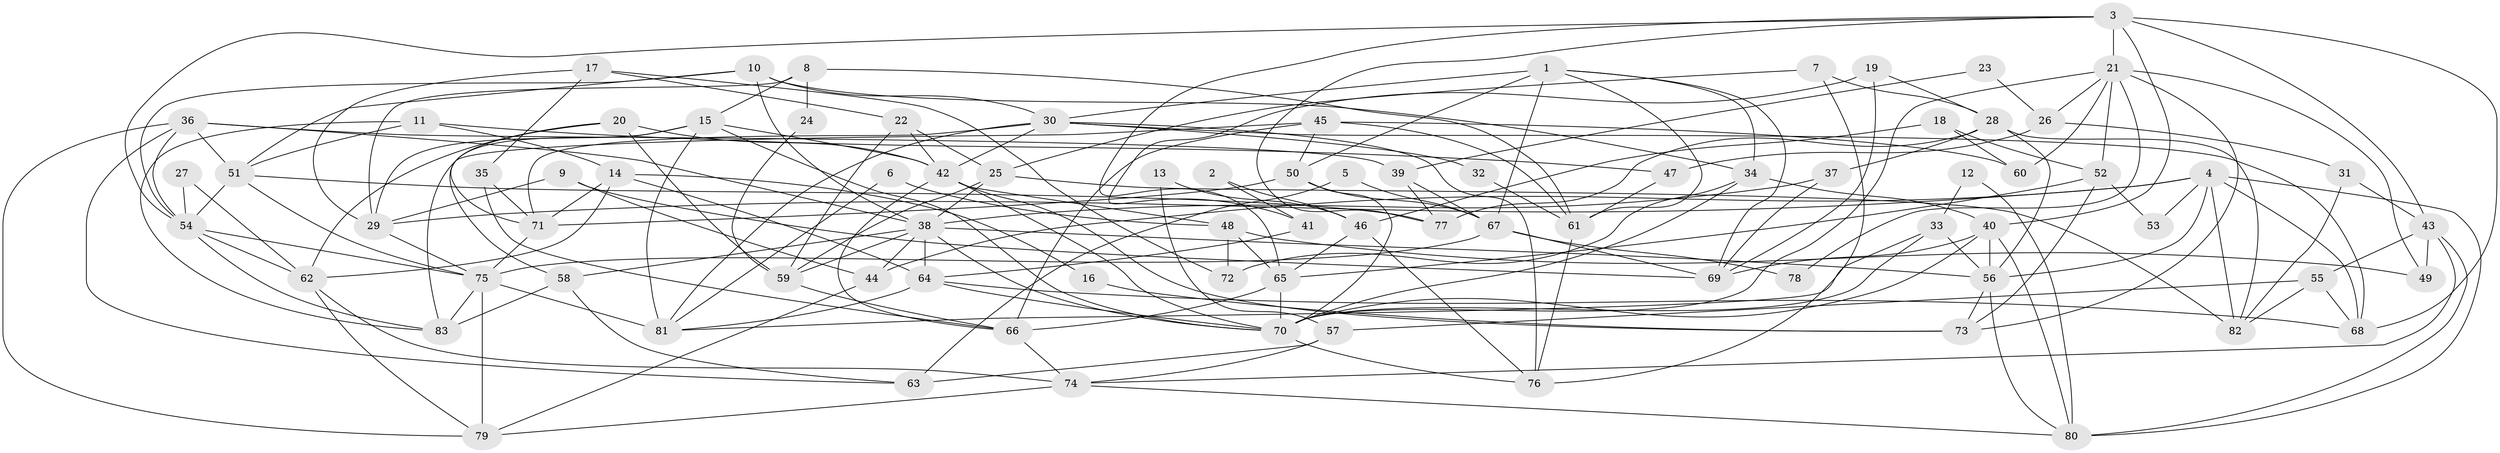 // original degree distribution, {4: 0.2033898305084746, 3: 0.2542372881355932, 7: 0.03389830508474576, 2: 0.1694915254237288, 5: 0.23728813559322035, 6: 0.07627118644067797, 8: 0.025423728813559324}
// Generated by graph-tools (version 1.1) at 2025/37/03/04/25 23:37:00]
// undirected, 83 vertices, 197 edges
graph export_dot {
  node [color=gray90,style=filled];
  1;
  2;
  3;
  4;
  5;
  6;
  7;
  8;
  9;
  10;
  11;
  12;
  13;
  14;
  15;
  16;
  17;
  18;
  19;
  20;
  21;
  22;
  23;
  24;
  25;
  26;
  27;
  28;
  29;
  30;
  31;
  32;
  33;
  34;
  35;
  36;
  37;
  38;
  39;
  40;
  41;
  42;
  43;
  44;
  45;
  46;
  47;
  48;
  49;
  50;
  51;
  52;
  53;
  54;
  55;
  56;
  57;
  58;
  59;
  60;
  61;
  62;
  63;
  64;
  65;
  66;
  67;
  68;
  69;
  70;
  71;
  72;
  73;
  74;
  75;
  76;
  77;
  78;
  79;
  80;
  81;
  82;
  83;
  1 -- 30 [weight=1.0];
  1 -- 34 [weight=1.0];
  1 -- 50 [weight=2.0];
  1 -- 61 [weight=1.0];
  1 -- 67 [weight=1.0];
  1 -- 69 [weight=1.0];
  2 -- 41 [weight=1.0];
  2 -- 46 [weight=1.0];
  3 -- 21 [weight=1.0];
  3 -- 40 [weight=1.0];
  3 -- 43 [weight=1.0];
  3 -- 54 [weight=1.0];
  3 -- 65 [weight=1.0];
  3 -- 68 [weight=1.0];
  3 -- 77 [weight=1.0];
  4 -- 29 [weight=1.0];
  4 -- 44 [weight=1.0];
  4 -- 53 [weight=1.0];
  4 -- 56 [weight=1.0];
  4 -- 68 [weight=1.0];
  4 -- 80 [weight=1.0];
  4 -- 82 [weight=2.0];
  5 -- 63 [weight=1.0];
  5 -- 67 [weight=1.0];
  6 -- 48 [weight=1.0];
  6 -- 81 [weight=1.0];
  7 -- 25 [weight=1.0];
  7 -- 28 [weight=1.0];
  7 -- 76 [weight=1.0];
  8 -- 15 [weight=1.0];
  8 -- 24 [weight=1.0];
  8 -- 29 [weight=1.0];
  8 -- 61 [weight=1.0];
  9 -- 29 [weight=1.0];
  9 -- 44 [weight=1.0];
  9 -- 69 [weight=1.0];
  10 -- 30 [weight=1.0];
  10 -- 34 [weight=1.0];
  10 -- 38 [weight=1.0];
  10 -- 51 [weight=1.0];
  10 -- 54 [weight=1.0];
  11 -- 14 [weight=1.0];
  11 -- 47 [weight=1.0];
  11 -- 51 [weight=1.0];
  11 -- 83 [weight=1.0];
  12 -- 33 [weight=1.0];
  12 -- 80 [weight=1.0];
  13 -- 46 [weight=1.0];
  13 -- 57 [weight=1.0];
  14 -- 16 [weight=1.0];
  14 -- 62 [weight=1.0];
  14 -- 64 [weight=1.0];
  14 -- 71 [weight=1.0];
  15 -- 29 [weight=1.0];
  15 -- 42 [weight=1.0];
  15 -- 58 [weight=1.0];
  15 -- 70 [weight=1.0];
  15 -- 81 [weight=1.0];
  16 -- 73 [weight=1.0];
  17 -- 22 [weight=1.0];
  17 -- 29 [weight=1.0];
  17 -- 35 [weight=1.0];
  17 -- 72 [weight=1.0];
  18 -- 46 [weight=1.0];
  18 -- 52 [weight=1.0];
  18 -- 60 [weight=1.0];
  19 -- 28 [weight=1.0];
  19 -- 41 [weight=1.0];
  19 -- 69 [weight=1.0];
  20 -- 42 [weight=1.0];
  20 -- 59 [weight=1.0];
  20 -- 62 [weight=1.0];
  20 -- 71 [weight=1.0];
  21 -- 26 [weight=1.0];
  21 -- 49 [weight=1.0];
  21 -- 52 [weight=1.0];
  21 -- 60 [weight=1.0];
  21 -- 70 [weight=1.0];
  21 -- 73 [weight=1.0];
  21 -- 78 [weight=1.0];
  22 -- 25 [weight=1.0];
  22 -- 42 [weight=1.0];
  22 -- 59 [weight=1.0];
  23 -- 26 [weight=1.0];
  23 -- 39 [weight=1.0];
  24 -- 59 [weight=1.0];
  25 -- 38 [weight=1.0];
  25 -- 59 [weight=1.0];
  25 -- 82 [weight=1.0];
  26 -- 31 [weight=1.0];
  26 -- 47 [weight=1.0];
  27 -- 54 [weight=1.0];
  27 -- 62 [weight=1.0];
  28 -- 37 [weight=1.0];
  28 -- 56 [weight=1.0];
  28 -- 77 [weight=1.0];
  28 -- 82 [weight=1.0];
  29 -- 75 [weight=1.0];
  30 -- 32 [weight=2.0];
  30 -- 42 [weight=1.0];
  30 -- 68 [weight=1.0];
  30 -- 71 [weight=1.0];
  30 -- 76 [weight=1.0];
  30 -- 81 [weight=2.0];
  31 -- 43 [weight=1.0];
  31 -- 82 [weight=1.0];
  32 -- 61 [weight=1.0];
  33 -- 56 [weight=1.0];
  33 -- 70 [weight=1.0];
  33 -- 81 [weight=1.0];
  34 -- 40 [weight=1.0];
  34 -- 70 [weight=1.0];
  34 -- 72 [weight=1.0];
  35 -- 66 [weight=1.0];
  35 -- 71 [weight=1.0];
  36 -- 38 [weight=1.0];
  36 -- 39 [weight=1.0];
  36 -- 51 [weight=1.0];
  36 -- 54 [weight=1.0];
  36 -- 63 [weight=1.0];
  36 -- 79 [weight=1.0];
  37 -- 38 [weight=1.0];
  37 -- 69 [weight=1.0];
  38 -- 44 [weight=1.0];
  38 -- 56 [weight=1.0];
  38 -- 58 [weight=1.0];
  38 -- 59 [weight=1.0];
  38 -- 64 [weight=1.0];
  38 -- 70 [weight=1.0];
  39 -- 67 [weight=1.0];
  39 -- 77 [weight=1.0];
  40 -- 56 [weight=1.0];
  40 -- 69 [weight=1.0];
  40 -- 70 [weight=1.0];
  40 -- 80 [weight=1.0];
  41 -- 64 [weight=1.0];
  42 -- 48 [weight=1.0];
  42 -- 66 [weight=1.0];
  42 -- 70 [weight=1.0];
  42 -- 73 [weight=1.0];
  43 -- 49 [weight=1.0];
  43 -- 55 [weight=1.0];
  43 -- 74 [weight=1.0];
  43 -- 80 [weight=1.0];
  44 -- 79 [weight=1.0];
  45 -- 50 [weight=1.0];
  45 -- 60 [weight=1.0];
  45 -- 61 [weight=1.0];
  45 -- 66 [weight=1.0];
  45 -- 83 [weight=1.0];
  46 -- 65 [weight=1.0];
  46 -- 76 [weight=1.0];
  47 -- 61 [weight=1.0];
  48 -- 49 [weight=1.0];
  48 -- 65 [weight=1.0];
  48 -- 72 [weight=1.0];
  50 -- 67 [weight=1.0];
  50 -- 70 [weight=1.0];
  50 -- 71 [weight=1.0];
  51 -- 54 [weight=1.0];
  51 -- 75 [weight=1.0];
  51 -- 77 [weight=1.0];
  52 -- 53 [weight=1.0];
  52 -- 65 [weight=1.0];
  52 -- 73 [weight=1.0];
  54 -- 62 [weight=1.0];
  54 -- 75 [weight=1.0];
  54 -- 83 [weight=1.0];
  55 -- 57 [weight=1.0];
  55 -- 68 [weight=1.0];
  55 -- 82 [weight=1.0];
  56 -- 73 [weight=1.0];
  56 -- 80 [weight=1.0];
  57 -- 63 [weight=1.0];
  57 -- 74 [weight=1.0];
  58 -- 63 [weight=1.0];
  58 -- 83 [weight=1.0];
  59 -- 66 [weight=1.0];
  61 -- 76 [weight=1.0];
  62 -- 74 [weight=1.0];
  62 -- 79 [weight=1.0];
  64 -- 68 [weight=1.0];
  64 -- 70 [weight=1.0];
  64 -- 81 [weight=1.0];
  65 -- 66 [weight=1.0];
  65 -- 70 [weight=1.0];
  66 -- 74 [weight=1.0];
  67 -- 69 [weight=1.0];
  67 -- 75 [weight=1.0];
  67 -- 78 [weight=1.0];
  70 -- 76 [weight=1.0];
  71 -- 75 [weight=1.0];
  74 -- 79 [weight=1.0];
  74 -- 80 [weight=1.0];
  75 -- 79 [weight=1.0];
  75 -- 81 [weight=1.0];
  75 -- 83 [weight=1.0];
}

